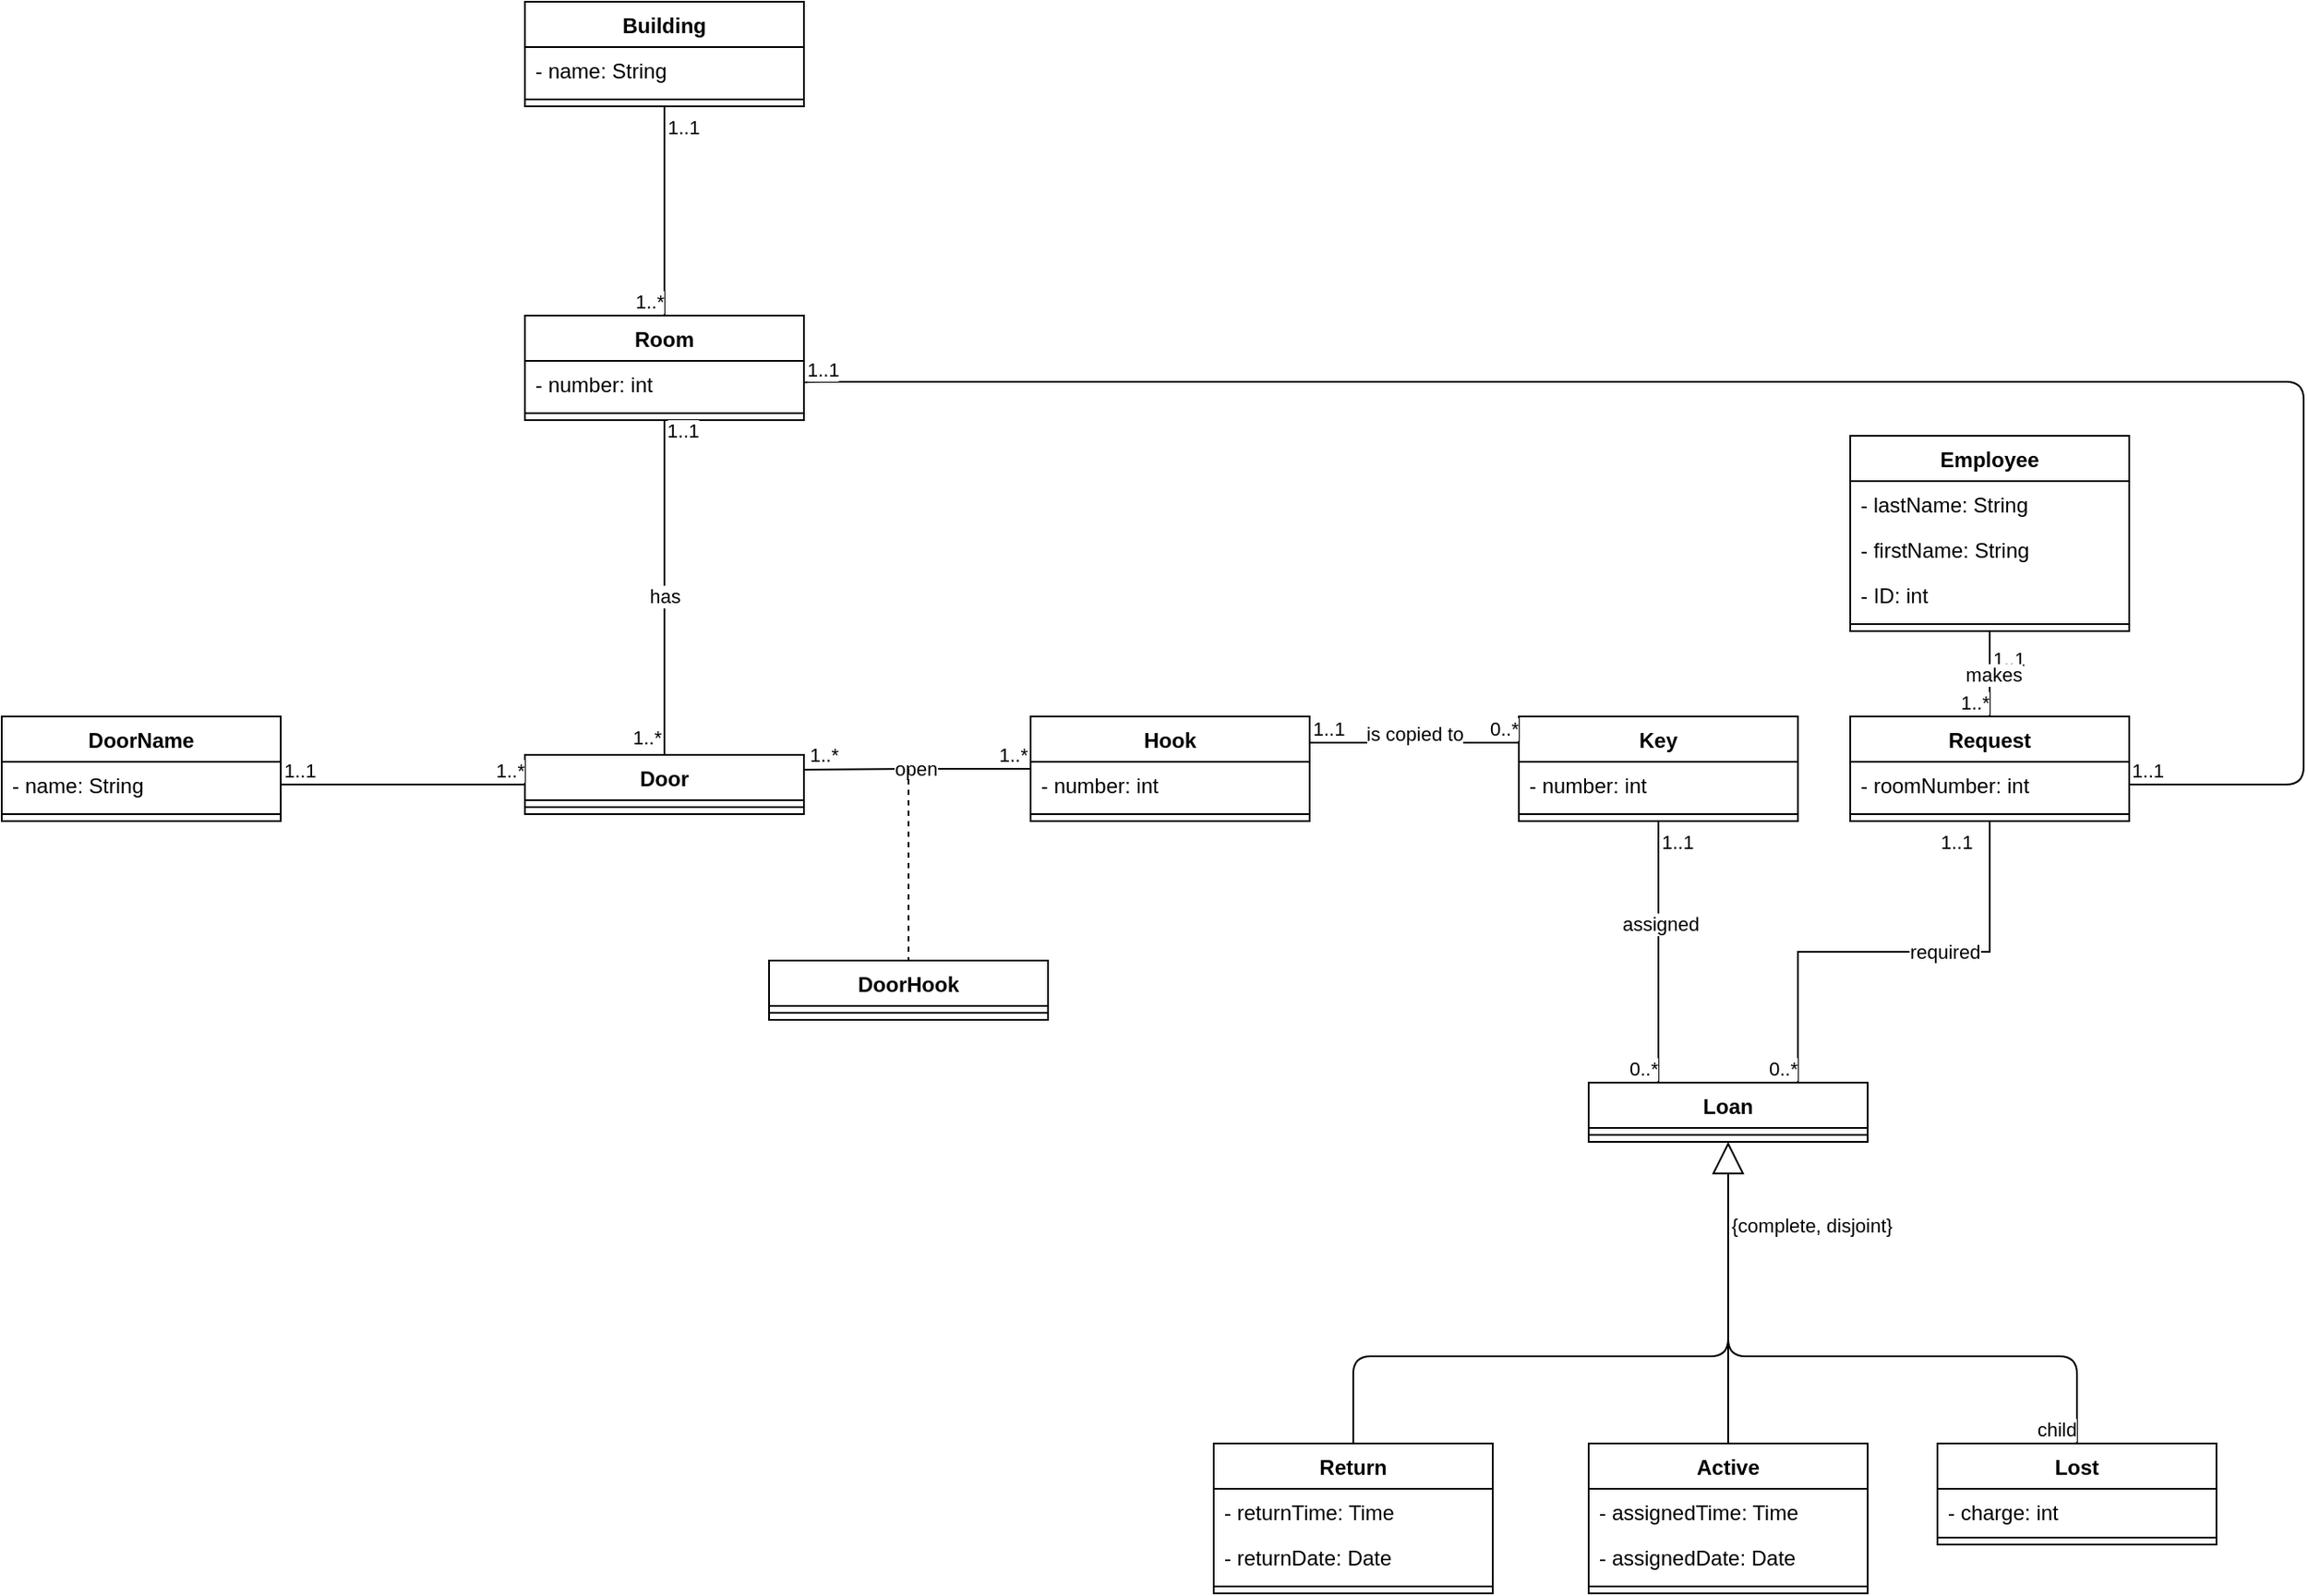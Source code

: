 <mxfile version="20.5.3" type="github">
  <diagram id="uD3EZ3HhomAOq2K_JjnO" name="Page-1">
    <mxGraphModel dx="2177" dy="1894" grid="1" gridSize="10" guides="1" tooltips="1" connect="1" arrows="1" fold="1" page="1" pageScale="1" pageWidth="850" pageHeight="1100" math="0" shadow="0">
      <root>
        <mxCell id="0" />
        <mxCell id="1" parent="0" />
        <mxCell id="YFqDpfXZJAM295YXAOaQ-2" value="Request" style="swimlane;fontStyle=1;align=center;verticalAlign=top;childLayout=stackLayout;horizontal=1;startSize=26;horizontalStack=0;resizeParent=1;resizeParentMax=0;resizeLast=0;collapsible=1;marginBottom=0;" parent="1" vertex="1">
          <mxGeometry x="530" y="130" width="160" height="60" as="geometry" />
        </mxCell>
        <mxCell id="YFqDpfXZJAM295YXAOaQ-3" value="- roomNumber: int" style="text;strokeColor=none;fillColor=none;align=left;verticalAlign=top;spacingLeft=4;spacingRight=4;overflow=hidden;rotatable=0;points=[[0,0.5],[1,0.5]];portConstraint=eastwest;" parent="YFqDpfXZJAM295YXAOaQ-2" vertex="1">
          <mxGeometry y="26" width="160" height="26" as="geometry" />
        </mxCell>
        <mxCell id="YFqDpfXZJAM295YXAOaQ-4" value="" style="line;strokeWidth=1;fillColor=none;align=left;verticalAlign=middle;spacingTop=-1;spacingLeft=3;spacingRight=3;rotatable=0;labelPosition=right;points=[];portConstraint=eastwest;strokeColor=inherit;" parent="YFqDpfXZJAM295YXAOaQ-2" vertex="1">
          <mxGeometry y="52" width="160" height="8" as="geometry" />
        </mxCell>
        <mxCell id="YFqDpfXZJAM295YXAOaQ-11" value="Employee" style="swimlane;fontStyle=1;align=center;verticalAlign=top;childLayout=stackLayout;horizontal=1;startSize=26;horizontalStack=0;resizeParent=1;resizeParentMax=0;resizeLast=0;collapsible=1;marginBottom=0;" parent="1" vertex="1">
          <mxGeometry x="530" y="-31" width="160" height="112" as="geometry" />
        </mxCell>
        <mxCell id="YFqDpfXZJAM295YXAOaQ-12" value="- lastName: String" style="text;strokeColor=none;fillColor=none;align=left;verticalAlign=top;spacingLeft=4;spacingRight=4;overflow=hidden;rotatable=0;points=[[0,0.5],[1,0.5]];portConstraint=eastwest;" parent="YFqDpfXZJAM295YXAOaQ-11" vertex="1">
          <mxGeometry y="26" width="160" height="26" as="geometry" />
        </mxCell>
        <mxCell id="WLrUp1BpfOeP7ckls-Xc-1" value="- firstName: String" style="text;strokeColor=none;fillColor=none;align=left;verticalAlign=top;spacingLeft=4;spacingRight=4;overflow=hidden;rotatable=0;points=[[0,0.5],[1,0.5]];portConstraint=eastwest;" vertex="1" parent="YFqDpfXZJAM295YXAOaQ-11">
          <mxGeometry y="52" width="160" height="26" as="geometry" />
        </mxCell>
        <mxCell id="YFqDpfXZJAM295YXAOaQ-15" value="- ID: int" style="text;strokeColor=none;fillColor=none;align=left;verticalAlign=top;spacingLeft=4;spacingRight=4;overflow=hidden;rotatable=0;points=[[0,0.5],[1,0.5]];portConstraint=eastwest;" parent="YFqDpfXZJAM295YXAOaQ-11" vertex="1">
          <mxGeometry y="78" width="160" height="26" as="geometry" />
        </mxCell>
        <mxCell id="YFqDpfXZJAM295YXAOaQ-13" value="" style="line;strokeWidth=1;fillColor=none;align=left;verticalAlign=middle;spacingTop=-1;spacingLeft=3;spacingRight=3;rotatable=0;labelPosition=right;points=[];portConstraint=eastwest;strokeColor=inherit;" parent="YFqDpfXZJAM295YXAOaQ-11" vertex="1">
          <mxGeometry y="104" width="160" height="8" as="geometry" />
        </mxCell>
        <mxCell id="YFqDpfXZJAM295YXAOaQ-19" value="Room" style="swimlane;fontStyle=1;align=center;verticalAlign=top;childLayout=stackLayout;horizontal=1;startSize=26;horizontalStack=0;resizeParent=1;resizeParentMax=0;resizeLast=0;collapsible=1;marginBottom=0;" parent="1" vertex="1">
          <mxGeometry x="-230" y="-100" width="160" height="60" as="geometry" />
        </mxCell>
        <mxCell id="YFqDpfXZJAM295YXAOaQ-20" value="- number: int" style="text;strokeColor=none;fillColor=none;align=left;verticalAlign=top;spacingLeft=4;spacingRight=4;overflow=hidden;rotatable=0;points=[[0,0.5],[1,0.5]];portConstraint=eastwest;" parent="YFqDpfXZJAM295YXAOaQ-19" vertex="1">
          <mxGeometry y="26" width="160" height="26" as="geometry" />
        </mxCell>
        <mxCell id="YFqDpfXZJAM295YXAOaQ-21" value="" style="line;strokeWidth=1;fillColor=none;align=left;verticalAlign=middle;spacingTop=-1;spacingLeft=3;spacingRight=3;rotatable=0;labelPosition=right;points=[];portConstraint=eastwest;strokeColor=inherit;" parent="YFqDpfXZJAM295YXAOaQ-19" vertex="1">
          <mxGeometry y="52" width="160" height="8" as="geometry" />
        </mxCell>
        <mxCell id="YFqDpfXZJAM295YXAOaQ-25" value="Key" style="swimlane;fontStyle=1;align=center;verticalAlign=top;childLayout=stackLayout;horizontal=1;startSize=26;horizontalStack=0;resizeParent=1;resizeParentMax=0;resizeLast=0;collapsible=1;marginBottom=0;" parent="1" vertex="1">
          <mxGeometry x="340" y="130" width="160" height="60" as="geometry" />
        </mxCell>
        <mxCell id="YFqDpfXZJAM295YXAOaQ-110" value="- number: int" style="text;strokeColor=none;fillColor=none;align=left;verticalAlign=top;spacingLeft=4;spacingRight=4;overflow=hidden;rotatable=0;points=[[0,0.5],[1,0.5]];portConstraint=eastwest;" parent="YFqDpfXZJAM295YXAOaQ-25" vertex="1">
          <mxGeometry y="26" width="160" height="26" as="geometry" />
        </mxCell>
        <mxCell id="YFqDpfXZJAM295YXAOaQ-27" value="" style="line;strokeWidth=1;fillColor=none;align=left;verticalAlign=middle;spacingTop=-1;spacingLeft=3;spacingRight=3;rotatable=0;labelPosition=right;points=[];portConstraint=eastwest;strokeColor=inherit;" parent="YFqDpfXZJAM295YXAOaQ-25" vertex="1">
          <mxGeometry y="52" width="160" height="8" as="geometry" />
        </mxCell>
        <mxCell id="YFqDpfXZJAM295YXAOaQ-30" value="Loan" style="swimlane;fontStyle=1;align=center;verticalAlign=top;childLayout=stackLayout;horizontal=1;startSize=26;horizontalStack=0;resizeParent=1;resizeParentMax=0;resizeLast=0;collapsible=1;marginBottom=0;" parent="1" vertex="1">
          <mxGeometry x="380" y="340" width="160" height="34" as="geometry" />
        </mxCell>
        <mxCell id="YFqDpfXZJAM295YXAOaQ-32" value="" style="line;strokeWidth=1;fillColor=none;align=left;verticalAlign=middle;spacingTop=-1;spacingLeft=3;spacingRight=3;rotatable=0;labelPosition=right;points=[];portConstraint=eastwest;strokeColor=inherit;" parent="YFqDpfXZJAM295YXAOaQ-30" vertex="1">
          <mxGeometry y="26" width="160" height="8" as="geometry" />
        </mxCell>
        <mxCell id="YFqDpfXZJAM295YXAOaQ-52" value="Door" style="swimlane;fontStyle=1;align=center;verticalAlign=top;childLayout=stackLayout;horizontal=1;startSize=26;horizontalStack=0;resizeParent=1;resizeParentMax=0;resizeLast=0;collapsible=1;marginBottom=0;" parent="1" vertex="1">
          <mxGeometry x="-230" y="152" width="160" height="34" as="geometry" />
        </mxCell>
        <mxCell id="YFqDpfXZJAM295YXAOaQ-54" value="" style="line;strokeWidth=1;fillColor=none;align=left;verticalAlign=middle;spacingTop=-1;spacingLeft=3;spacingRight=3;rotatable=0;labelPosition=right;points=[];portConstraint=eastwest;strokeColor=inherit;" parent="YFqDpfXZJAM295YXAOaQ-52" vertex="1">
          <mxGeometry y="26" width="160" height="8" as="geometry" />
        </mxCell>
        <mxCell id="YFqDpfXZJAM295YXAOaQ-56" value="" style="endArrow=none;html=1;edgeStyle=orthogonalEdgeStyle;rounded=0;exitX=0.5;exitY=0;exitDx=0;exitDy=0;entryX=0.5;entryY=1;entryDx=0;entryDy=0;" parent="1" source="YFqDpfXZJAM295YXAOaQ-52" target="YFqDpfXZJAM295YXAOaQ-19" edge="1">
          <mxGeometry relative="1" as="geometry">
            <mxPoint x="-140" y="250" as="sourcePoint" />
            <mxPoint x="20" y="250" as="targetPoint" />
          </mxGeometry>
        </mxCell>
        <mxCell id="YFqDpfXZJAM295YXAOaQ-57" value="1..*" style="edgeLabel;resizable=0;html=1;align=left;verticalAlign=bottom;" parent="YFqDpfXZJAM295YXAOaQ-56" connectable="0" vertex="1">
          <mxGeometry x="-1" relative="1" as="geometry">
            <mxPoint x="-20" y="-2" as="offset" />
          </mxGeometry>
        </mxCell>
        <mxCell id="YFqDpfXZJAM295YXAOaQ-58" value="1..1" style="edgeLabel;resizable=0;html=1;align=right;verticalAlign=bottom;" parent="YFqDpfXZJAM295YXAOaQ-56" connectable="0" vertex="1">
          <mxGeometry x="1" relative="1" as="geometry">
            <mxPoint x="20" y="14" as="offset" />
          </mxGeometry>
        </mxCell>
        <mxCell id="YFqDpfXZJAM295YXAOaQ-63" value="has" style="edgeLabel;html=1;align=center;verticalAlign=middle;resizable=0;points=[];" parent="YFqDpfXZJAM295YXAOaQ-56" vertex="1" connectable="0">
          <mxGeometry x="-0.05" relative="1" as="geometry">
            <mxPoint as="offset" />
          </mxGeometry>
        </mxCell>
        <mxCell id="YFqDpfXZJAM295YXAOaQ-59" value="" style="endArrow=none;html=1;edgeStyle=orthogonalEdgeStyle;rounded=0;exitX=0;exitY=0.5;exitDx=0;exitDy=0;entryX=1;entryY=0.25;entryDx=0;entryDy=0;" parent="1" source="hmGFJb7uwMHUu0iun99b-1" target="YFqDpfXZJAM295YXAOaQ-52" edge="1">
          <mxGeometry relative="1" as="geometry">
            <mxPoint x="70" y="170" as="sourcePoint" />
            <mxPoint x="-70" y="170" as="targetPoint" />
          </mxGeometry>
        </mxCell>
        <mxCell id="YFqDpfXZJAM295YXAOaQ-60" value="1..*" style="edgeLabel;resizable=0;html=1;align=left;verticalAlign=bottom;" parent="YFqDpfXZJAM295YXAOaQ-59" connectable="0" vertex="1">
          <mxGeometry x="-1" relative="1" as="geometry">
            <mxPoint x="-20" as="offset" />
          </mxGeometry>
        </mxCell>
        <mxCell id="YFqDpfXZJAM295YXAOaQ-61" value="1..*" style="edgeLabel;resizable=0;html=1;align=right;verticalAlign=bottom;" parent="YFqDpfXZJAM295YXAOaQ-59" connectable="0" vertex="1">
          <mxGeometry x="1" relative="1" as="geometry">
            <mxPoint x="20" as="offset" />
          </mxGeometry>
        </mxCell>
        <mxCell id="YFqDpfXZJAM295YXAOaQ-64" value="open" style="edgeLabel;html=1;align=center;verticalAlign=middle;resizable=0;points=[];" parent="YFqDpfXZJAM295YXAOaQ-59" vertex="1" connectable="0">
          <mxGeometry x="-0.05" y="3" relative="1" as="geometry">
            <mxPoint x="-4" y="-3" as="offset" />
          </mxGeometry>
        </mxCell>
        <mxCell id="YFqDpfXZJAM295YXAOaQ-90" value="" style="endArrow=none;html=1;edgeStyle=orthogonalEdgeStyle;rounded=0;exitX=0.5;exitY=1;exitDx=0;exitDy=0;entryX=0.5;entryY=0;entryDx=0;entryDy=0;" parent="1" source="YFqDpfXZJAM295YXAOaQ-11" target="YFqDpfXZJAM295YXAOaQ-2" edge="1">
          <mxGeometry relative="1" as="geometry">
            <mxPoint x="310" y="170" as="sourcePoint" />
            <mxPoint x="470" y="170" as="targetPoint" />
          </mxGeometry>
        </mxCell>
        <mxCell id="YFqDpfXZJAM295YXAOaQ-91" value="1..1" style="edgeLabel;resizable=0;html=1;align=left;verticalAlign=bottom;" parent="YFqDpfXZJAM295YXAOaQ-90" connectable="0" vertex="1">
          <mxGeometry x="-1" relative="1" as="geometry">
            <mxPoint y="24" as="offset" />
          </mxGeometry>
        </mxCell>
        <mxCell id="YFqDpfXZJAM295YXAOaQ-92" value="1..*" style="edgeLabel;resizable=0;html=1;align=right;verticalAlign=bottom;" parent="YFqDpfXZJAM295YXAOaQ-90" connectable="0" vertex="1">
          <mxGeometry x="1" relative="1" as="geometry" />
        </mxCell>
        <mxCell id="YFqDpfXZJAM295YXAOaQ-103" value="makes" style="edgeLabel;html=1;align=center;verticalAlign=middle;resizable=0;points=[];" parent="YFqDpfXZJAM295YXAOaQ-90" vertex="1" connectable="0">
          <mxGeometry x="0.018" y="2" relative="1" as="geometry">
            <mxPoint as="offset" />
          </mxGeometry>
        </mxCell>
        <mxCell id="YFqDpfXZJAM295YXAOaQ-93" value="" style="endArrow=none;html=1;edgeStyle=orthogonalEdgeStyle;rounded=0;entryX=0.75;entryY=0;entryDx=0;entryDy=0;exitX=0.5;exitY=1;exitDx=0;exitDy=0;" parent="1" source="YFqDpfXZJAM295YXAOaQ-2" target="YFqDpfXZJAM295YXAOaQ-30" edge="1">
          <mxGeometry relative="1" as="geometry">
            <mxPoint x="150" y="350" as="sourcePoint" />
            <mxPoint x="310" y="350" as="targetPoint" />
          </mxGeometry>
        </mxCell>
        <mxCell id="YFqDpfXZJAM295YXAOaQ-94" value="1..1" style="edgeLabel;resizable=0;html=1;align=left;verticalAlign=bottom;" parent="YFqDpfXZJAM295YXAOaQ-93" connectable="0" vertex="1">
          <mxGeometry x="-1" relative="1" as="geometry">
            <mxPoint x="-30" y="20" as="offset" />
          </mxGeometry>
        </mxCell>
        <mxCell id="YFqDpfXZJAM295YXAOaQ-95" value="0..*" style="edgeLabel;resizable=0;html=1;align=right;verticalAlign=bottom;" parent="YFqDpfXZJAM295YXAOaQ-93" connectable="0" vertex="1">
          <mxGeometry x="1" relative="1" as="geometry" />
        </mxCell>
        <mxCell id="YFqDpfXZJAM295YXAOaQ-146" value="required" style="edgeLabel;html=1;align=center;verticalAlign=middle;resizable=0;points=[];" parent="YFqDpfXZJAM295YXAOaQ-93" vertex="1" connectable="0">
          <mxGeometry x="-0.219" relative="1" as="geometry">
            <mxPoint as="offset" />
          </mxGeometry>
        </mxCell>
        <mxCell id="YFqDpfXZJAM295YXAOaQ-96" value="" style="endArrow=none;html=1;edgeStyle=orthogonalEdgeStyle;rounded=0;exitX=0.5;exitY=1;exitDx=0;exitDy=0;entryX=0.25;entryY=0;entryDx=0;entryDy=0;" parent="1" source="YFqDpfXZJAM295YXAOaQ-25" target="YFqDpfXZJAM295YXAOaQ-30" edge="1">
          <mxGeometry relative="1" as="geometry">
            <mxPoint x="140" y="360" as="sourcePoint" />
            <mxPoint x="300" y="360" as="targetPoint" />
          </mxGeometry>
        </mxCell>
        <mxCell id="YFqDpfXZJAM295YXAOaQ-97" value="1..1" style="edgeLabel;resizable=0;html=1;align=left;verticalAlign=bottom;" parent="YFqDpfXZJAM295YXAOaQ-96" connectable="0" vertex="1">
          <mxGeometry x="-1" relative="1" as="geometry">
            <mxPoint y="20" as="offset" />
          </mxGeometry>
        </mxCell>
        <mxCell id="YFqDpfXZJAM295YXAOaQ-98" value="0..*" style="edgeLabel;resizable=0;html=1;align=right;verticalAlign=bottom;" parent="YFqDpfXZJAM295YXAOaQ-96" connectable="0" vertex="1">
          <mxGeometry x="1" relative="1" as="geometry" />
        </mxCell>
        <mxCell id="YFqDpfXZJAM295YXAOaQ-147" value="assigned" style="edgeLabel;html=1;align=center;verticalAlign=middle;resizable=0;points=[];" parent="YFqDpfXZJAM295YXAOaQ-96" vertex="1" connectable="0">
          <mxGeometry x="-0.22" y="1" relative="1" as="geometry">
            <mxPoint as="offset" />
          </mxGeometry>
        </mxCell>
        <mxCell id="YFqDpfXZJAM295YXAOaQ-123" value="DoorHook" style="swimlane;fontStyle=1;align=center;verticalAlign=top;childLayout=stackLayout;horizontal=1;startSize=26;horizontalStack=0;resizeParent=1;resizeParentMax=0;resizeLast=0;collapsible=1;marginBottom=0;" parent="1" vertex="1">
          <mxGeometry x="-90" y="270" width="160" height="34" as="geometry" />
        </mxCell>
        <mxCell id="YFqDpfXZJAM295YXAOaQ-125" value="" style="line;strokeWidth=1;fillColor=none;align=left;verticalAlign=middle;spacingTop=-1;spacingLeft=3;spacingRight=3;rotatable=0;labelPosition=right;points=[];portConstraint=eastwest;strokeColor=inherit;" parent="YFqDpfXZJAM295YXAOaQ-123" vertex="1">
          <mxGeometry y="26" width="160" height="8" as="geometry" />
        </mxCell>
        <mxCell id="YFqDpfXZJAM295YXAOaQ-127" value="" style="endArrow=none;dashed=1;html=1;rounded=0;entryX=0.5;entryY=0;entryDx=0;entryDy=0;" parent="1" target="YFqDpfXZJAM295YXAOaQ-123" edge="1">
          <mxGeometry width="50" height="50" relative="1" as="geometry">
            <mxPoint x="-10" y="160" as="sourcePoint" />
            <mxPoint x="40" y="250" as="targetPoint" />
          </mxGeometry>
        </mxCell>
        <mxCell id="y_iI_irnuz4M5jo_Wjnp-1" value="DoorName" style="swimlane;fontStyle=1;align=center;verticalAlign=top;childLayout=stackLayout;horizontal=1;startSize=26;horizontalStack=0;resizeParent=1;resizeParentMax=0;resizeLast=0;collapsible=1;marginBottom=0;" parent="1" vertex="1">
          <mxGeometry x="-530" y="130" width="160" height="60" as="geometry" />
        </mxCell>
        <mxCell id="YFqDpfXZJAM295YXAOaQ-53" value="- name: String" style="text;strokeColor=none;fillColor=none;align=left;verticalAlign=top;spacingLeft=4;spacingRight=4;overflow=hidden;rotatable=0;points=[[0,0.5],[1,0.5]];portConstraint=eastwest;" parent="y_iI_irnuz4M5jo_Wjnp-1" vertex="1">
          <mxGeometry y="26" width="160" height="26" as="geometry" />
        </mxCell>
        <mxCell id="y_iI_irnuz4M5jo_Wjnp-3" value="" style="line;strokeWidth=1;fillColor=none;align=left;verticalAlign=middle;spacingTop=-1;spacingLeft=3;spacingRight=3;rotatable=0;labelPosition=right;points=[];portConstraint=eastwest;strokeColor=inherit;" parent="y_iI_irnuz4M5jo_Wjnp-1" vertex="1">
          <mxGeometry y="52" width="160" height="8" as="geometry" />
        </mxCell>
        <mxCell id="y_iI_irnuz4M5jo_Wjnp-5" value="" style="endArrow=none;html=1;edgeStyle=orthogonalEdgeStyle;rounded=0;exitX=1;exitY=0.5;exitDx=0;exitDy=0;entryX=0;entryY=0.5;entryDx=0;entryDy=0;" parent="1" source="YFqDpfXZJAM295YXAOaQ-53" target="YFqDpfXZJAM295YXAOaQ-52" edge="1">
          <mxGeometry relative="1" as="geometry">
            <mxPoint x="-360" y="168.47" as="sourcePoint" />
            <mxPoint x="-240" y="168" as="targetPoint" />
          </mxGeometry>
        </mxCell>
        <mxCell id="y_iI_irnuz4M5jo_Wjnp-6" value="1..1" style="edgeLabel;resizable=0;html=1;align=left;verticalAlign=bottom;" parent="y_iI_irnuz4M5jo_Wjnp-5" connectable="0" vertex="1">
          <mxGeometry x="-1" relative="1" as="geometry" />
        </mxCell>
        <mxCell id="y_iI_irnuz4M5jo_Wjnp-7" value="1..*" style="edgeLabel;resizable=0;html=1;align=right;verticalAlign=bottom;" parent="y_iI_irnuz4M5jo_Wjnp-5" connectable="0" vertex="1">
          <mxGeometry x="1" relative="1" as="geometry" />
        </mxCell>
        <mxCell id="y_iI_irnuz4M5jo_Wjnp-9" value="" style="endArrow=block;endSize=16;endFill=0;html=1;entryX=0.5;entryY=1;entryDx=0;entryDy=0;curved=1;exitX=0.5;exitY=0;exitDx=0;exitDy=0;" parent="1" source="y_iI_irnuz4M5jo_Wjnp-10" target="YFqDpfXZJAM295YXAOaQ-30" edge="1">
          <mxGeometry width="160" relative="1" as="geometry">
            <mxPoint x="460" y="580" as="sourcePoint" />
            <mxPoint x="310" y="580" as="targetPoint" />
          </mxGeometry>
        </mxCell>
        <mxCell id="y_iI_irnuz4M5jo_Wjnp-10" value="Active" style="swimlane;fontStyle=1;align=center;verticalAlign=top;childLayout=stackLayout;horizontal=1;startSize=26;horizontalStack=0;resizeParent=1;resizeParentMax=0;resizeLast=0;collapsible=1;marginBottom=0;" parent="1" vertex="1">
          <mxGeometry x="380" y="547" width="160" height="86" as="geometry" />
        </mxCell>
        <mxCell id="YFqDpfXZJAM295YXAOaQ-31" value="- assignedTime: Time" style="text;strokeColor=none;fillColor=none;align=left;verticalAlign=top;spacingLeft=4;spacingRight=4;overflow=hidden;rotatable=0;points=[[0,0.5],[1,0.5]];portConstraint=eastwest;" parent="y_iI_irnuz4M5jo_Wjnp-10" vertex="1">
          <mxGeometry y="26" width="160" height="26" as="geometry" />
        </mxCell>
        <mxCell id="YFqDpfXZJAM295YXAOaQ-34" value="- assignedDate: Date" style="text;strokeColor=none;fillColor=none;align=left;verticalAlign=top;spacingLeft=4;spacingRight=4;overflow=hidden;rotatable=0;points=[[0,0.5],[1,0.5]];portConstraint=eastwest;" parent="y_iI_irnuz4M5jo_Wjnp-10" vertex="1">
          <mxGeometry y="52" width="160" height="26" as="geometry" />
        </mxCell>
        <mxCell id="y_iI_irnuz4M5jo_Wjnp-12" value="" style="line;strokeWidth=1;fillColor=none;align=left;verticalAlign=middle;spacingTop=-1;spacingLeft=3;spacingRight=3;rotatable=0;labelPosition=right;points=[];portConstraint=eastwest;strokeColor=inherit;" parent="y_iI_irnuz4M5jo_Wjnp-10" vertex="1">
          <mxGeometry y="78" width="160" height="8" as="geometry" />
        </mxCell>
        <mxCell id="y_iI_irnuz4M5jo_Wjnp-14" value="Return" style="swimlane;fontStyle=1;align=center;verticalAlign=top;childLayout=stackLayout;horizontal=1;startSize=26;horizontalStack=0;resizeParent=1;resizeParentMax=0;resizeLast=0;collapsible=1;marginBottom=0;" parent="1" vertex="1">
          <mxGeometry x="165" y="547" width="160" height="86" as="geometry" />
        </mxCell>
        <mxCell id="YFqDpfXZJAM295YXAOaQ-35" value="- returnTime: Time" style="text;strokeColor=none;fillColor=none;align=left;verticalAlign=top;spacingLeft=4;spacingRight=4;overflow=hidden;rotatable=0;points=[[0,0.5],[1,0.5]];portConstraint=eastwest;" parent="y_iI_irnuz4M5jo_Wjnp-14" vertex="1">
          <mxGeometry y="26" width="160" height="26" as="geometry" />
        </mxCell>
        <mxCell id="YFqDpfXZJAM295YXAOaQ-36" value="- returnDate: Date" style="text;strokeColor=none;fillColor=none;align=left;verticalAlign=top;spacingLeft=4;spacingRight=4;overflow=hidden;rotatable=0;points=[[0,0.5],[1,0.5]];portConstraint=eastwest;" parent="y_iI_irnuz4M5jo_Wjnp-14" vertex="1">
          <mxGeometry y="52" width="160" height="26" as="geometry" />
        </mxCell>
        <mxCell id="y_iI_irnuz4M5jo_Wjnp-16" value="" style="line;strokeWidth=1;fillColor=none;align=left;verticalAlign=middle;spacingTop=-1;spacingLeft=3;spacingRight=3;rotatable=0;labelPosition=right;points=[];portConstraint=eastwest;strokeColor=inherit;" parent="y_iI_irnuz4M5jo_Wjnp-14" vertex="1">
          <mxGeometry y="78" width="160" height="8" as="geometry" />
        </mxCell>
        <mxCell id="y_iI_irnuz4M5jo_Wjnp-18" value="Lost" style="swimlane;fontStyle=1;align=center;verticalAlign=top;childLayout=stackLayout;horizontal=1;startSize=26;horizontalStack=0;resizeParent=1;resizeParentMax=0;resizeLast=0;collapsible=1;marginBottom=0;" parent="1" vertex="1">
          <mxGeometry x="580" y="547" width="160" height="58" as="geometry" />
        </mxCell>
        <mxCell id="YFqDpfXZJAM295YXAOaQ-37" value="- charge: int" style="text;strokeColor=none;fillColor=none;align=left;verticalAlign=top;spacingLeft=4;spacingRight=4;overflow=hidden;rotatable=0;points=[[0,0.5],[1,0.5]];portConstraint=eastwest;" parent="y_iI_irnuz4M5jo_Wjnp-18" vertex="1">
          <mxGeometry y="26" width="160" height="24" as="geometry" />
        </mxCell>
        <mxCell id="y_iI_irnuz4M5jo_Wjnp-20" value="" style="line;strokeWidth=1;fillColor=none;align=left;verticalAlign=middle;spacingTop=-1;spacingLeft=3;spacingRight=3;rotatable=0;labelPosition=right;points=[];portConstraint=eastwest;strokeColor=inherit;" parent="y_iI_irnuz4M5jo_Wjnp-18" vertex="1">
          <mxGeometry y="50" width="160" height="8" as="geometry" />
        </mxCell>
        <mxCell id="y_iI_irnuz4M5jo_Wjnp-22" value="" style="endArrow=none;html=1;edgeStyle=orthogonalEdgeStyle;exitX=0.5;exitY=0;exitDx=0;exitDy=0;rounded=1;" parent="1" source="y_iI_irnuz4M5jo_Wjnp-14" edge="1">
          <mxGeometry relative="1" as="geometry">
            <mxPoint x="290" y="487" as="sourcePoint" />
            <mxPoint x="460" y="400" as="targetPoint" />
            <Array as="points">
              <mxPoint x="245" y="497" />
              <mxPoint x="460" y="497" />
            </Array>
          </mxGeometry>
        </mxCell>
        <mxCell id="y_iI_irnuz4M5jo_Wjnp-25" value="" style="endArrow=none;html=1;edgeStyle=orthogonalEdgeStyle;rounded=1;entryX=0.5;entryY=0;entryDx=0;entryDy=0;" parent="1" target="y_iI_irnuz4M5jo_Wjnp-18" edge="1">
          <mxGeometry relative="1" as="geometry">
            <mxPoint x="460" y="400" as="sourcePoint" />
            <mxPoint x="620" y="507" as="targetPoint" />
            <Array as="points">
              <mxPoint x="460" y="497" />
              <mxPoint x="660" y="497" />
            </Array>
          </mxGeometry>
        </mxCell>
        <mxCell id="y_iI_irnuz4M5jo_Wjnp-26" value="{complete, disjoint}" style="edgeLabel;resizable=0;html=1;align=left;verticalAlign=bottom;" parent="y_iI_irnuz4M5jo_Wjnp-25" connectable="0" vertex="1">
          <mxGeometry x="-1" relative="1" as="geometry">
            <mxPoint y="30" as="offset" />
          </mxGeometry>
        </mxCell>
        <mxCell id="y_iI_irnuz4M5jo_Wjnp-27" value="child" style="edgeLabel;resizable=0;html=1;align=right;verticalAlign=bottom;" parent="y_iI_irnuz4M5jo_Wjnp-25" connectable="0" vertex="1">
          <mxGeometry x="1" relative="1" as="geometry" />
        </mxCell>
        <mxCell id="y_iI_irnuz4M5jo_Wjnp-28" value="" style="endArrow=none;html=1;edgeStyle=orthogonalEdgeStyle;rounded=1;exitX=1;exitY=0.5;exitDx=0;exitDy=0;entryX=1;entryY=0.5;entryDx=0;entryDy=0;" parent="1" source="YFqDpfXZJAM295YXAOaQ-20" target="YFqDpfXZJAM295YXAOaQ-3" edge="1">
          <mxGeometry relative="1" as="geometry">
            <mxPoint x="151.12" y="-62.166" as="sourcePoint" />
            <mxPoint x="210" y="40" as="targetPoint" />
            <Array as="points">
              <mxPoint x="-70" y="-62" />
              <mxPoint x="790" y="-62" />
              <mxPoint x="790" y="169" />
            </Array>
          </mxGeometry>
        </mxCell>
        <mxCell id="y_iI_irnuz4M5jo_Wjnp-29" value="1..1" style="edgeLabel;resizable=0;html=1;align=left;verticalAlign=bottom;" parent="y_iI_irnuz4M5jo_Wjnp-28" connectable="0" vertex="1">
          <mxGeometry x="-1" relative="1" as="geometry">
            <mxPoint as="offset" />
          </mxGeometry>
        </mxCell>
        <mxCell id="y_iI_irnuz4M5jo_Wjnp-30" value="1..1" style="edgeLabel;resizable=0;html=1;align=right;verticalAlign=bottom;" parent="y_iI_irnuz4M5jo_Wjnp-28" connectable="0" vertex="1">
          <mxGeometry x="1" relative="1" as="geometry">
            <mxPoint x="20" as="offset" />
          </mxGeometry>
        </mxCell>
        <mxCell id="6dUcG9sSdq_Z_c5InPCF-1" value="Building" style="swimlane;fontStyle=1;align=center;verticalAlign=top;childLayout=stackLayout;horizontal=1;startSize=26;horizontalStack=0;resizeParent=1;resizeParentMax=0;resizeLast=0;collapsible=1;marginBottom=0;" parent="1" vertex="1">
          <mxGeometry x="-230" y="-280" width="160" height="60" as="geometry" />
        </mxCell>
        <mxCell id="6dUcG9sSdq_Z_c5InPCF-2" value="- name: String" style="text;strokeColor=none;fillColor=none;align=left;verticalAlign=top;spacingLeft=4;spacingRight=4;overflow=hidden;rotatable=0;points=[[0,0.5],[1,0.5]];portConstraint=eastwest;" parent="6dUcG9sSdq_Z_c5InPCF-1" vertex="1">
          <mxGeometry y="26" width="160" height="26" as="geometry" />
        </mxCell>
        <mxCell id="6dUcG9sSdq_Z_c5InPCF-3" value="" style="line;strokeWidth=1;fillColor=none;align=left;verticalAlign=middle;spacingTop=-1;spacingLeft=3;spacingRight=3;rotatable=0;labelPosition=right;points=[];portConstraint=eastwest;strokeColor=inherit;" parent="6dUcG9sSdq_Z_c5InPCF-1" vertex="1">
          <mxGeometry y="52" width="160" height="8" as="geometry" />
        </mxCell>
        <mxCell id="6dUcG9sSdq_Z_c5InPCF-5" value="" style="endArrow=none;html=1;edgeStyle=orthogonalEdgeStyle;rounded=0;entryX=0.5;entryY=0;entryDx=0;entryDy=0;exitX=0.5;exitY=1;exitDx=0;exitDy=0;" parent="1" source="6dUcG9sSdq_Z_c5InPCF-1" target="YFqDpfXZJAM295YXAOaQ-19" edge="1">
          <mxGeometry relative="1" as="geometry">
            <mxPoint x="-150" y="-220" as="sourcePoint" />
            <mxPoint x="-70" y="-20" as="targetPoint" />
          </mxGeometry>
        </mxCell>
        <mxCell id="6dUcG9sSdq_Z_c5InPCF-6" value="1..1" style="edgeLabel;resizable=0;html=1;align=left;verticalAlign=bottom;" parent="6dUcG9sSdq_Z_c5InPCF-5" connectable="0" vertex="1">
          <mxGeometry x="-1" relative="1" as="geometry">
            <mxPoint y="20" as="offset" />
          </mxGeometry>
        </mxCell>
        <mxCell id="6dUcG9sSdq_Z_c5InPCF-7" value="1..*" style="edgeLabel;resizable=0;html=1;align=right;verticalAlign=bottom;" parent="6dUcG9sSdq_Z_c5InPCF-5" connectable="0" vertex="1">
          <mxGeometry x="1" relative="1" as="geometry" />
        </mxCell>
        <mxCell id="hmGFJb7uwMHUu0iun99b-1" value="Hook" style="swimlane;fontStyle=1;align=center;verticalAlign=top;childLayout=stackLayout;horizontal=1;startSize=26;horizontalStack=0;resizeParent=1;resizeParentMax=0;resizeLast=0;collapsible=1;marginBottom=0;" parent="1" vertex="1">
          <mxGeometry x="60" y="130" width="160" height="60" as="geometry" />
        </mxCell>
        <mxCell id="hmGFJb7uwMHUu0iun99b-2" value="- number: int" style="text;strokeColor=none;fillColor=none;align=left;verticalAlign=top;spacingLeft=4;spacingRight=4;overflow=hidden;rotatable=0;points=[[0,0.5],[1,0.5]];portConstraint=eastwest;" parent="hmGFJb7uwMHUu0iun99b-1" vertex="1">
          <mxGeometry y="26" width="160" height="26" as="geometry" />
        </mxCell>
        <mxCell id="hmGFJb7uwMHUu0iun99b-3" value="" style="line;strokeWidth=1;fillColor=none;align=left;verticalAlign=middle;spacingTop=-1;spacingLeft=3;spacingRight=3;rotatable=0;labelPosition=right;points=[];portConstraint=eastwest;strokeColor=inherit;" parent="hmGFJb7uwMHUu0iun99b-1" vertex="1">
          <mxGeometry y="52" width="160" height="8" as="geometry" />
        </mxCell>
        <mxCell id="hmGFJb7uwMHUu0iun99b-5" value="" style="endArrow=none;html=1;edgeStyle=orthogonalEdgeStyle;rounded=0;exitX=1;exitY=0.25;exitDx=0;exitDy=0;entryX=0;entryY=0.25;entryDx=0;entryDy=0;" parent="1" source="hmGFJb7uwMHUu0iun99b-1" target="YFqDpfXZJAM295YXAOaQ-25" edge="1">
          <mxGeometry relative="1" as="geometry">
            <mxPoint x="230" y="159.5" as="sourcePoint" />
            <mxPoint x="330" y="160" as="targetPoint" />
            <Array as="points" />
          </mxGeometry>
        </mxCell>
        <mxCell id="hmGFJb7uwMHUu0iun99b-6" value="1..1" style="edgeLabel;resizable=0;html=1;align=left;verticalAlign=bottom;" parent="hmGFJb7uwMHUu0iun99b-5" connectable="0" vertex="1">
          <mxGeometry x="-1" relative="1" as="geometry" />
        </mxCell>
        <mxCell id="hmGFJb7uwMHUu0iun99b-7" value="0..*" style="edgeLabel;resizable=0;html=1;align=right;verticalAlign=bottom;" parent="hmGFJb7uwMHUu0iun99b-5" connectable="0" vertex="1">
          <mxGeometry x="1" relative="1" as="geometry" />
        </mxCell>
        <mxCell id="hmGFJb7uwMHUu0iun99b-8" value="is copied to" style="edgeLabel;html=1;align=center;verticalAlign=middle;resizable=0;points=[];" parent="hmGFJb7uwMHUu0iun99b-5" vertex="1" connectable="0">
          <mxGeometry x="-0.3" y="-4" relative="1" as="geometry">
            <mxPoint x="18" y="-9" as="offset" />
          </mxGeometry>
        </mxCell>
      </root>
    </mxGraphModel>
  </diagram>
</mxfile>
